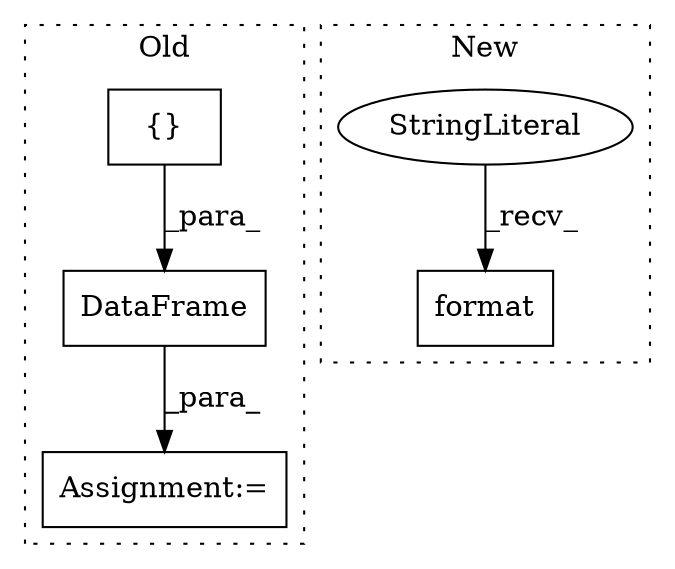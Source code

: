 digraph G {
subgraph cluster0 {
1 [label="DataFrame" a="32" s="1299,1353" l="10,1" shape="box"];
4 [label="{}" a="4" s="1340,1352" l="1,1" shape="box"];
5 [label="Assignment:=" a="7" s="1291" l="1" shape="box"];
label = "Old";
style="dotted";
}
subgraph cluster1 {
2 [label="format" a="32" s="1325,1349" l="7,1" shape="box"];
3 [label="StringLiteral" a="45" s="1311" l="13" shape="ellipse"];
label = "New";
style="dotted";
}
1 -> 5 [label="_para_"];
3 -> 2 [label="_recv_"];
4 -> 1 [label="_para_"];
}
